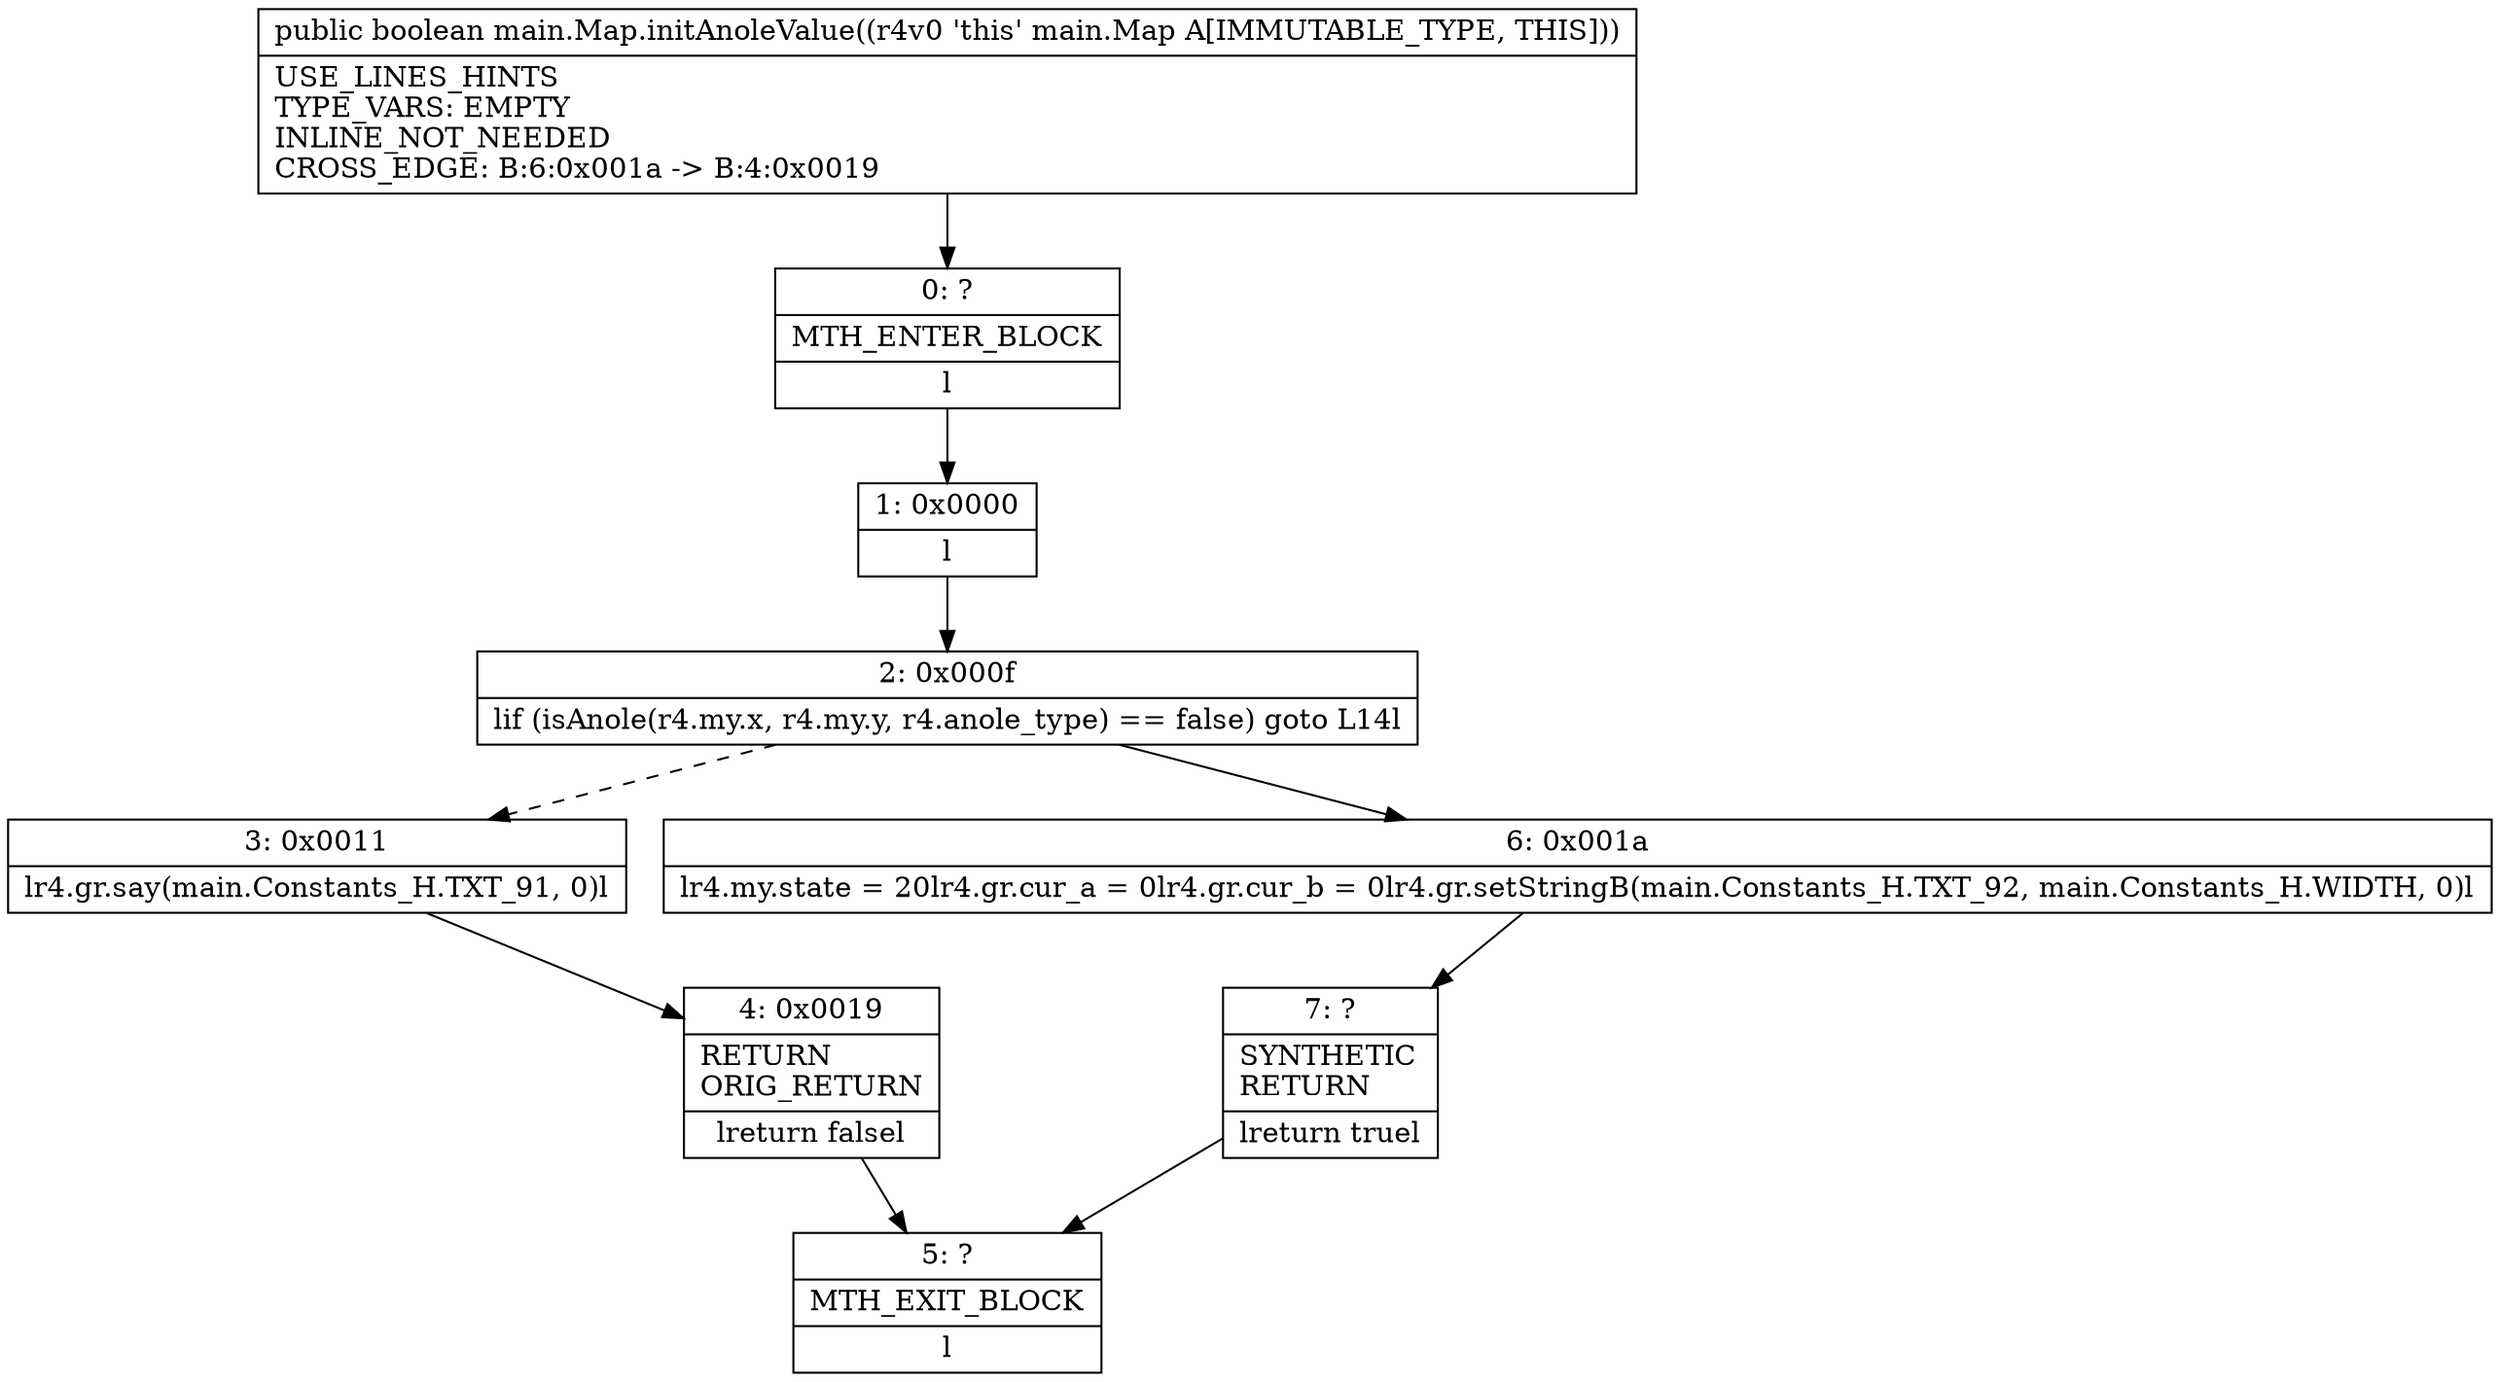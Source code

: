 digraph "CFG formain.Map.initAnoleValue()Z" {
Node_0 [shape=record,label="{0\:\ ?|MTH_ENTER_BLOCK\l|l}"];
Node_1 [shape=record,label="{1\:\ 0x0000|l}"];
Node_2 [shape=record,label="{2\:\ 0x000f|lif (isAnole(r4.my.x, r4.my.y, r4.anole_type) == false) goto L14l}"];
Node_3 [shape=record,label="{3\:\ 0x0011|lr4.gr.say(main.Constants_H.TXT_91, 0)l}"];
Node_4 [shape=record,label="{4\:\ 0x0019|RETURN\lORIG_RETURN\l|lreturn falsel}"];
Node_5 [shape=record,label="{5\:\ ?|MTH_EXIT_BLOCK\l|l}"];
Node_6 [shape=record,label="{6\:\ 0x001a|lr4.my.state = 20lr4.gr.cur_a = 0lr4.gr.cur_b = 0lr4.gr.setStringB(main.Constants_H.TXT_92, main.Constants_H.WIDTH, 0)l}"];
Node_7 [shape=record,label="{7\:\ ?|SYNTHETIC\lRETURN\l|lreturn truel}"];
MethodNode[shape=record,label="{public boolean main.Map.initAnoleValue((r4v0 'this' main.Map A[IMMUTABLE_TYPE, THIS]))  | USE_LINES_HINTS\lTYPE_VARS: EMPTY\lINLINE_NOT_NEEDED\lCROSS_EDGE: B:6:0x001a \-\> B:4:0x0019\l}"];
MethodNode -> Node_0;
Node_0 -> Node_1;
Node_1 -> Node_2;
Node_2 -> Node_3[style=dashed];
Node_2 -> Node_6;
Node_3 -> Node_4;
Node_4 -> Node_5;
Node_6 -> Node_7;
Node_7 -> Node_5;
}

